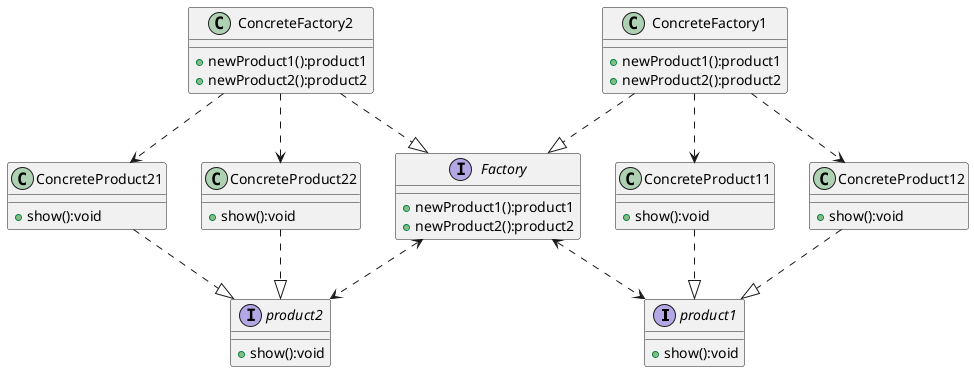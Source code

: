 @startuml

interface product1{
    + show():void
}

interface product2{
    + show():void
}


interface Factory{
    + newProduct1():product1
    + newProduct2():product2
}

Factory <..> product1
Factory <..> product2

class ConcreteFactory1{
    + newProduct1():product1
    + newProduct2():product2
}

class ConcreteFactory2{
    + newProduct1():product1
    + newProduct2():product2
}

ConcreteFactory1 ..^ Factory
ConcreteFactory2 ..^ Factory



class ConcreteProduct11{
    + show():void
}

class ConcreteProduct12{
    + show():void
}

class ConcreteProduct21{
    + show():void
}

class ConcreteProduct22{
    + show():void
}

ConcreteProduct11 ..^ product1
ConcreteProduct12 ..^ product1

ConcreteProduct21 ..^ product2
ConcreteProduct22 ..^ product2

ConcreteFactory1 ..> ConcreteProduct11
ConcreteFactory1 ..> ConcreteProduct12

ConcreteFactory2 ..> ConcreteProduct21
ConcreteFactory2 ..> ConcreteProduct22
@enduml